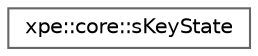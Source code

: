 digraph "Graphical Class Hierarchy"
{
 // LATEX_PDF_SIZE
  bgcolor="transparent";
  edge [fontname=Helvetica,fontsize=10,labelfontname=Helvetica,labelfontsize=10];
  node [fontname=Helvetica,fontsize=10,shape=box,height=0.2,width=0.4];
  rankdir="LR";
  Node0 [id="Node000000",label="xpe::core::sKeyState",height=0.2,width=0.4,color="grey40", fillcolor="white", style="filled",URL="$structxpe_1_1core_1_1s_key_state.html",tooltip=" "];
}
